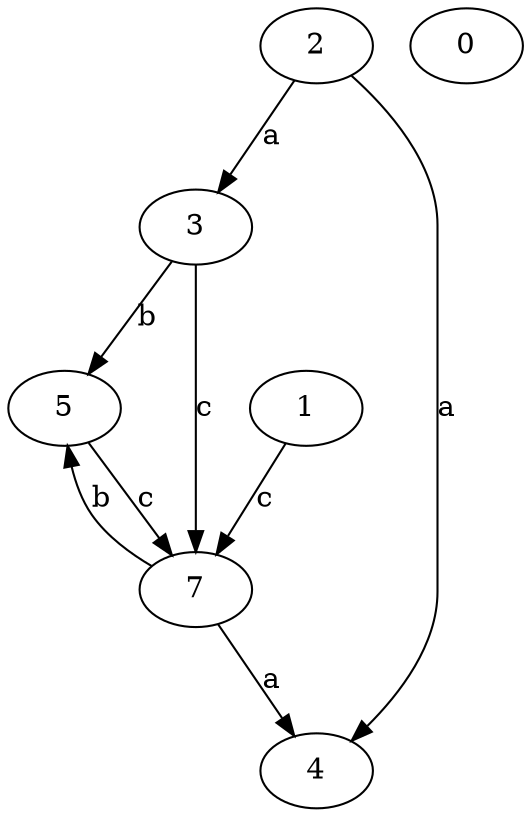 strict digraph  {
2;
3;
0;
4;
5;
7;
1;
2 -> 3  [label=a];
2 -> 4  [label=a];
3 -> 5  [label=b];
3 -> 7  [label=c];
5 -> 7  [label=c];
7 -> 4  [label=a];
7 -> 5  [label=b];
1 -> 7  [label=c];
}
